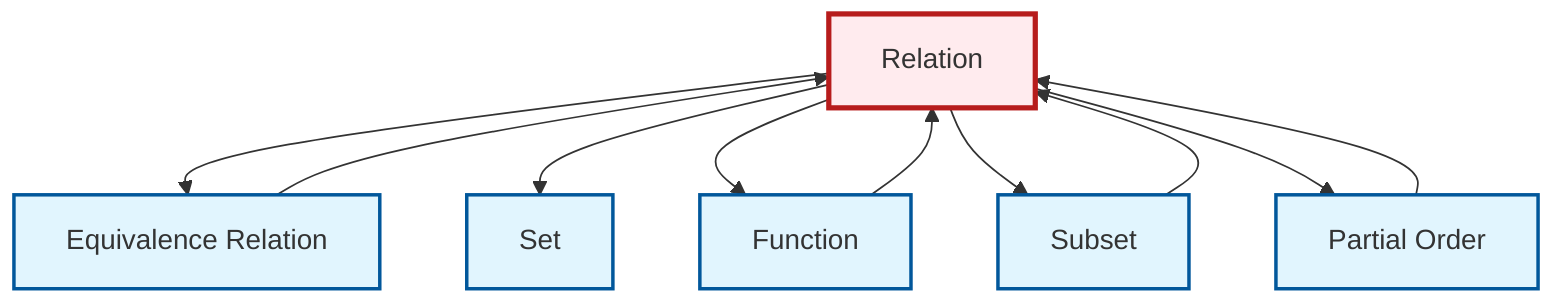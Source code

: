 graph TD
    classDef definition fill:#e1f5fe,stroke:#01579b,stroke-width:2px
    classDef theorem fill:#f3e5f5,stroke:#4a148c,stroke-width:2px
    classDef axiom fill:#fff3e0,stroke:#e65100,stroke-width:2px
    classDef example fill:#e8f5e9,stroke:#1b5e20,stroke-width:2px
    classDef current fill:#ffebee,stroke:#b71c1c,stroke-width:3px
    def-set["Set"]:::definition
    def-relation["Relation"]:::definition
    def-function["Function"]:::definition
    def-partial-order["Partial Order"]:::definition
    def-subset["Subset"]:::definition
    def-equivalence-relation["Equivalence Relation"]:::definition
    def-equivalence-relation --> def-relation
    def-relation --> def-equivalence-relation
    def-relation --> def-set
    def-relation --> def-function
    def-subset --> def-relation
    def-partial-order --> def-relation
    def-function --> def-relation
    def-relation --> def-subset
    def-relation --> def-partial-order
    class def-relation current